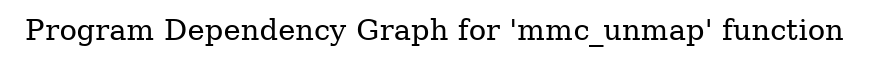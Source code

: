 digraph "Program Dependency Graph for 'mmc_unmap' function" {
	label="Program Dependency Graph for 'mmc_unmap' function";

}
